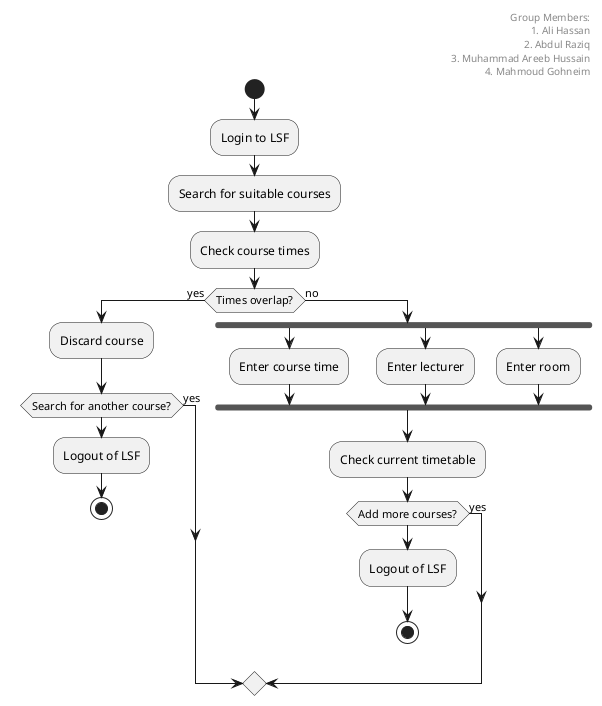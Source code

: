 ' Group Members:
' 1. Ali Hassan
' 2. Abdul Raziq
' 3. Muhammad Areeb Hussain
' 4. Mahmoud Gohneim

@startuml
start

header
Group Members:
1. Ali Hassan
2. Abdul Raziq
3. Muhammad Areeb Hussain
4. Mahmoud Gohneim
endheader

:Login to LSF;
:Search for suitable courses;
:Check course times;

if (Times overlap?) then (yes)
  :Discard course;
  if (Search for another course?) then (yes)
    -> Search for suitable courses;
  else
    :Logout of LSF;
    stop
  endif
else (no)
  fork
    :Enter course time;
  fork again
    :Enter lecturer;
  fork again
    :Enter room;
  end fork

  :Check current timetable;

  if (Add more courses?) then (yes)
    -> Search for suitable courses;
  else
    :Logout of LSF;
    stop
  endif
endif

@enduml
